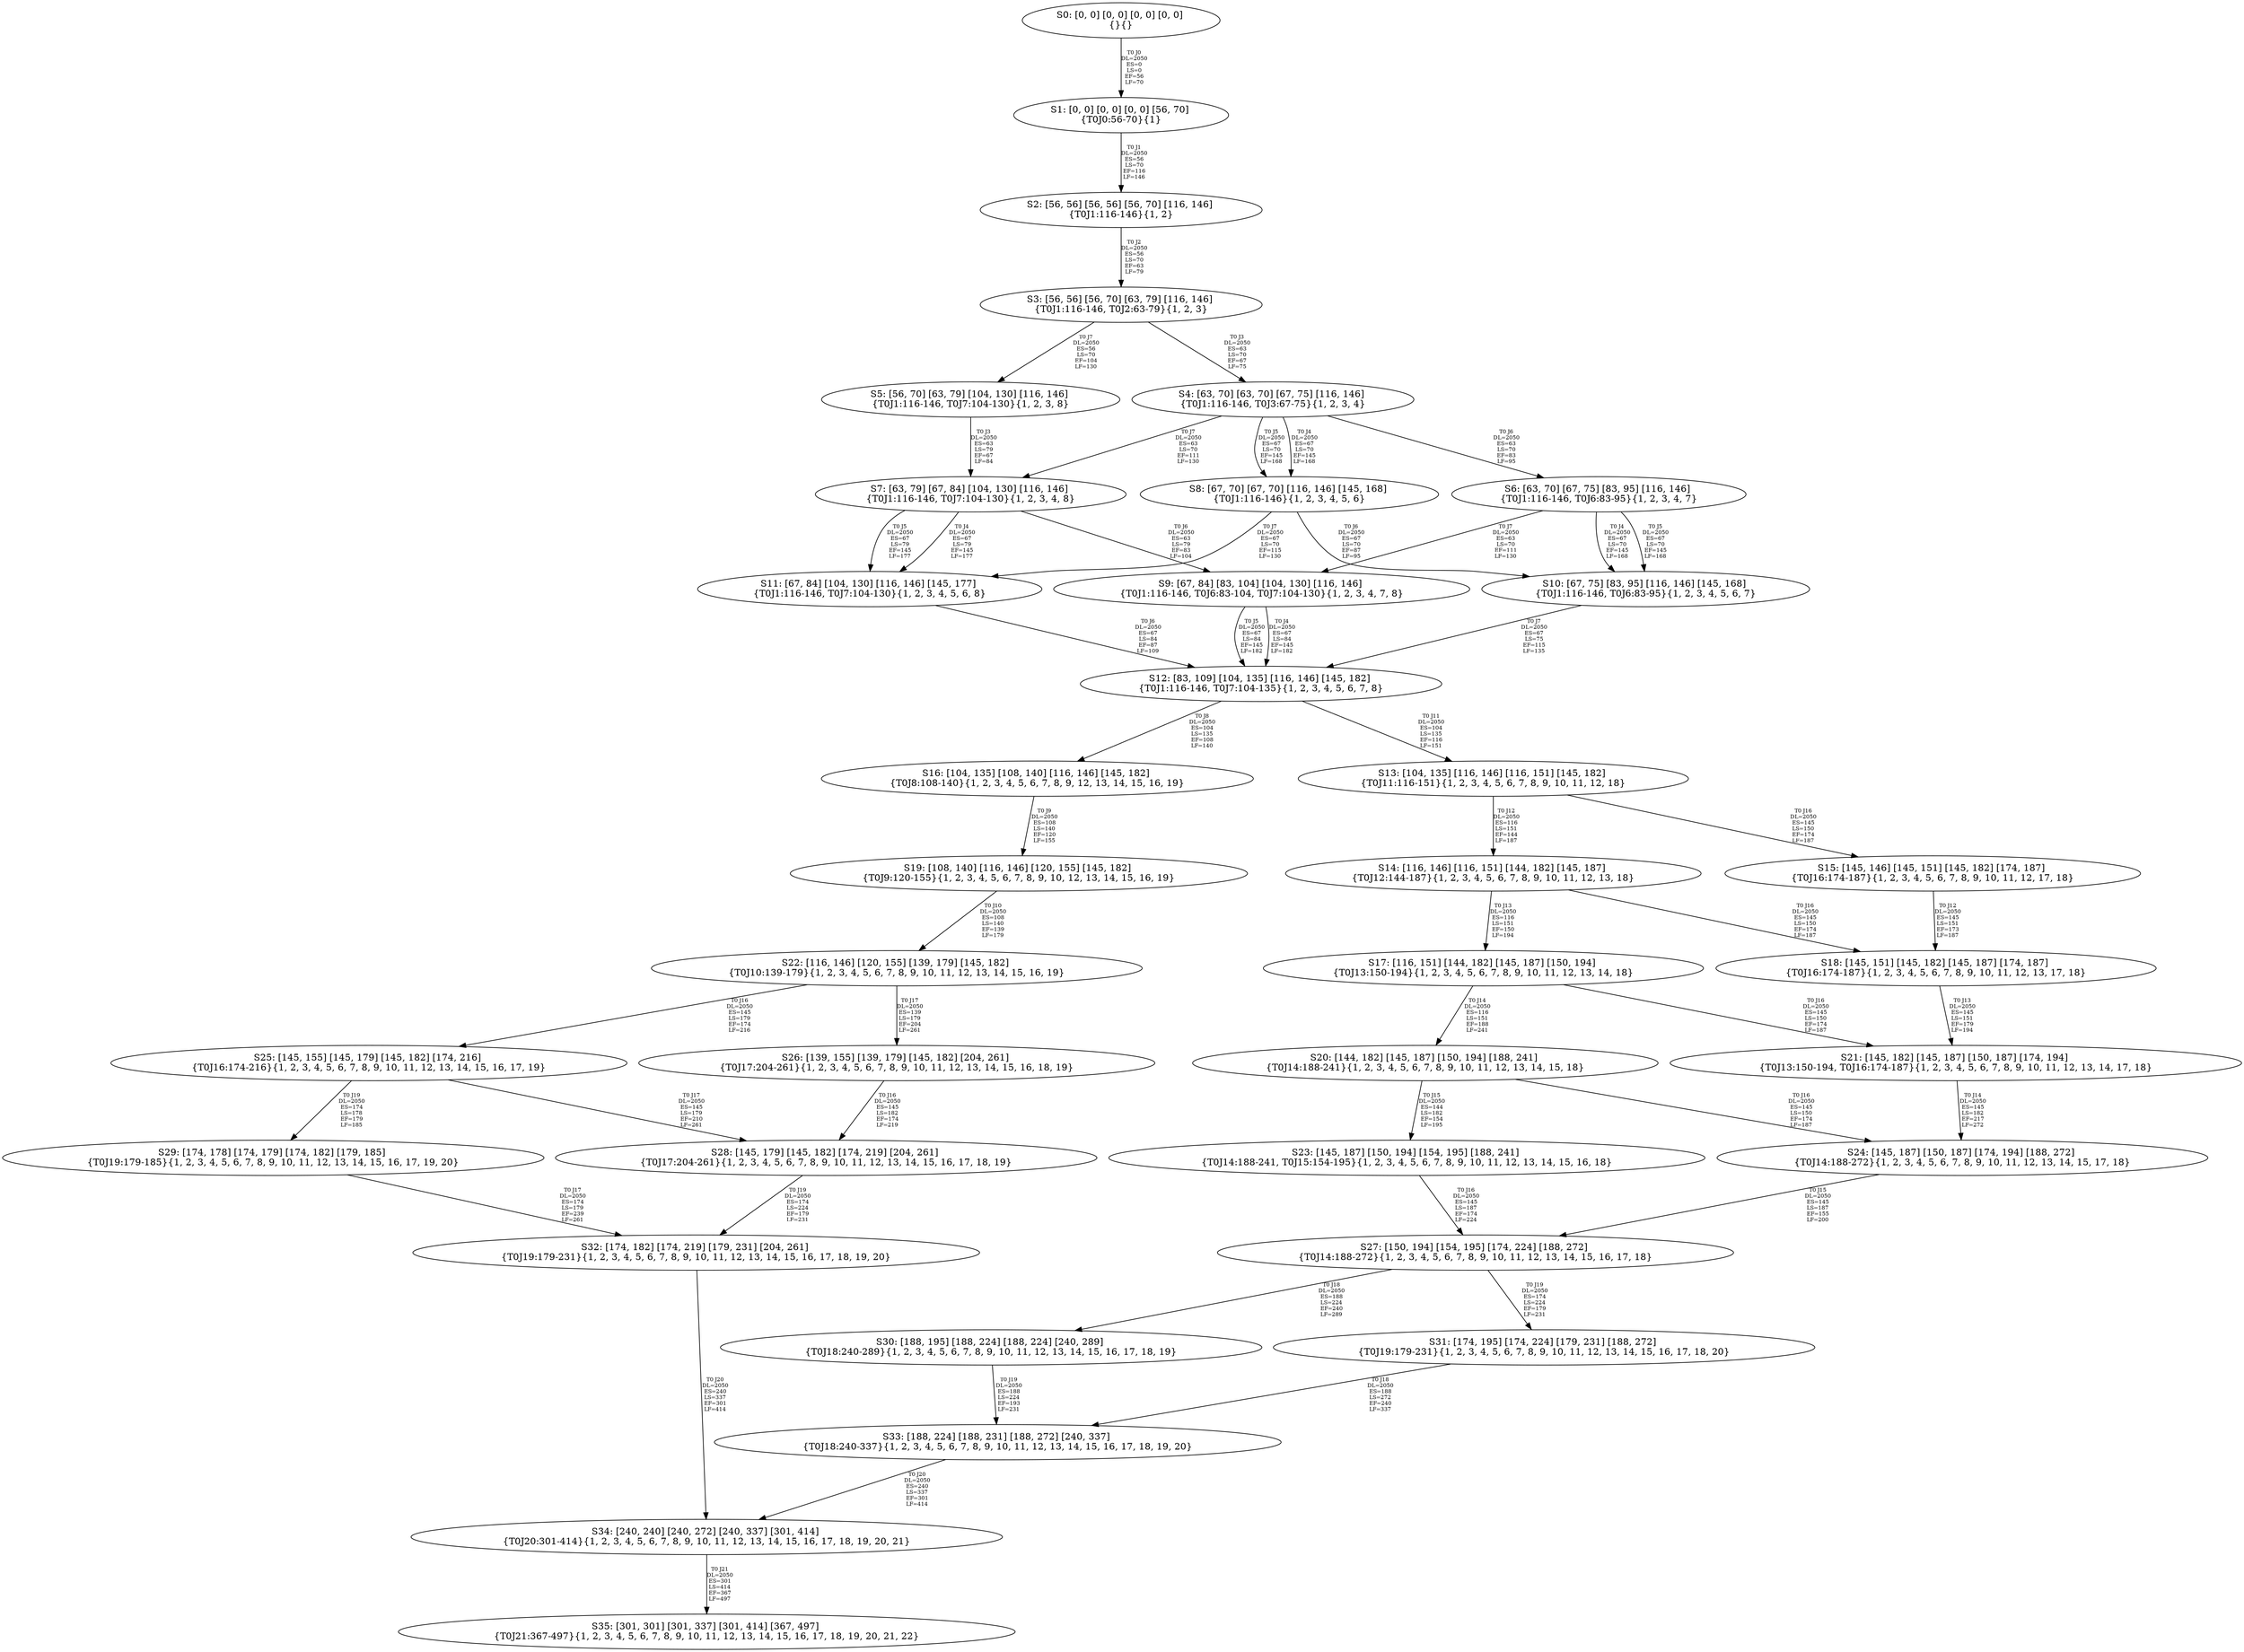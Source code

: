 digraph {
	S0[label="S0: [0, 0] [0, 0] [0, 0] [0, 0] \n{}{}"];
	S1[label="S1: [0, 0] [0, 0] [0, 0] [56, 70] \n{T0J0:56-70}{1}"];
	S2[label="S2: [56, 56] [56, 56] [56, 70] [116, 146] \n{T0J1:116-146}{1, 2}"];
	S3[label="S3: [56, 56] [56, 70] [63, 79] [116, 146] \n{T0J1:116-146, T0J2:63-79}{1, 2, 3}"];
	S4[label="S4: [63, 70] [63, 70] [67, 75] [116, 146] \n{T0J1:116-146, T0J3:67-75}{1, 2, 3, 4}"];
	S5[label="S5: [56, 70] [63, 79] [104, 130] [116, 146] \n{T0J1:116-146, T0J7:104-130}{1, 2, 3, 8}"];
	S6[label="S6: [63, 70] [67, 75] [83, 95] [116, 146] \n{T0J1:116-146, T0J6:83-95}{1, 2, 3, 4, 7}"];
	S7[label="S7: [63, 79] [67, 84] [104, 130] [116, 146] \n{T0J1:116-146, T0J7:104-130}{1, 2, 3, 4, 8}"];
	S8[label="S8: [67, 70] [67, 70] [116, 146] [145, 168] \n{T0J1:116-146}{1, 2, 3, 4, 5, 6}"];
	S9[label="S9: [67, 84] [83, 104] [104, 130] [116, 146] \n{T0J1:116-146, T0J6:83-104, T0J7:104-130}{1, 2, 3, 4, 7, 8}"];
	S10[label="S10: [67, 75] [83, 95] [116, 146] [145, 168] \n{T0J1:116-146, T0J6:83-95}{1, 2, 3, 4, 5, 6, 7}"];
	S11[label="S11: [67, 84] [104, 130] [116, 146] [145, 177] \n{T0J1:116-146, T0J7:104-130}{1, 2, 3, 4, 5, 6, 8}"];
	S12[label="S12: [83, 109] [104, 135] [116, 146] [145, 182] \n{T0J1:116-146, T0J7:104-135}{1, 2, 3, 4, 5, 6, 7, 8}"];
	S13[label="S13: [104, 135] [116, 146] [116, 151] [145, 182] \n{T0J11:116-151}{1, 2, 3, 4, 5, 6, 7, 8, 9, 10, 11, 12, 18}"];
	S14[label="S14: [116, 146] [116, 151] [144, 182] [145, 187] \n{T0J12:144-187}{1, 2, 3, 4, 5, 6, 7, 8, 9, 10, 11, 12, 13, 18}"];
	S15[label="S15: [145, 146] [145, 151] [145, 182] [174, 187] \n{T0J16:174-187}{1, 2, 3, 4, 5, 6, 7, 8, 9, 10, 11, 12, 17, 18}"];
	S16[label="S16: [104, 135] [108, 140] [116, 146] [145, 182] \n{T0J8:108-140}{1, 2, 3, 4, 5, 6, 7, 8, 9, 12, 13, 14, 15, 16, 19}"];
	S17[label="S17: [116, 151] [144, 182] [145, 187] [150, 194] \n{T0J13:150-194}{1, 2, 3, 4, 5, 6, 7, 8, 9, 10, 11, 12, 13, 14, 18}"];
	S18[label="S18: [145, 151] [145, 182] [145, 187] [174, 187] \n{T0J16:174-187}{1, 2, 3, 4, 5, 6, 7, 8, 9, 10, 11, 12, 13, 17, 18}"];
	S19[label="S19: [108, 140] [116, 146] [120, 155] [145, 182] \n{T0J9:120-155}{1, 2, 3, 4, 5, 6, 7, 8, 9, 10, 12, 13, 14, 15, 16, 19}"];
	S20[label="S20: [144, 182] [145, 187] [150, 194] [188, 241] \n{T0J14:188-241}{1, 2, 3, 4, 5, 6, 7, 8, 9, 10, 11, 12, 13, 14, 15, 18}"];
	S21[label="S21: [145, 182] [145, 187] [150, 187] [174, 194] \n{T0J13:150-194, T0J16:174-187}{1, 2, 3, 4, 5, 6, 7, 8, 9, 10, 11, 12, 13, 14, 17, 18}"];
	S22[label="S22: [116, 146] [120, 155] [139, 179] [145, 182] \n{T0J10:139-179}{1, 2, 3, 4, 5, 6, 7, 8, 9, 10, 11, 12, 13, 14, 15, 16, 19}"];
	S23[label="S23: [145, 187] [150, 194] [154, 195] [188, 241] \n{T0J14:188-241, T0J15:154-195}{1, 2, 3, 4, 5, 6, 7, 8, 9, 10, 11, 12, 13, 14, 15, 16, 18}"];
	S24[label="S24: [145, 187] [150, 187] [174, 194] [188, 272] \n{T0J14:188-272}{1, 2, 3, 4, 5, 6, 7, 8, 9, 10, 11, 12, 13, 14, 15, 17, 18}"];
	S25[label="S25: [145, 155] [145, 179] [145, 182] [174, 216] \n{T0J16:174-216}{1, 2, 3, 4, 5, 6, 7, 8, 9, 10, 11, 12, 13, 14, 15, 16, 17, 19}"];
	S26[label="S26: [139, 155] [139, 179] [145, 182] [204, 261] \n{T0J17:204-261}{1, 2, 3, 4, 5, 6, 7, 8, 9, 10, 11, 12, 13, 14, 15, 16, 18, 19}"];
	S27[label="S27: [150, 194] [154, 195] [174, 224] [188, 272] \n{T0J14:188-272}{1, 2, 3, 4, 5, 6, 7, 8, 9, 10, 11, 12, 13, 14, 15, 16, 17, 18}"];
	S28[label="S28: [145, 179] [145, 182] [174, 219] [204, 261] \n{T0J17:204-261}{1, 2, 3, 4, 5, 6, 7, 8, 9, 10, 11, 12, 13, 14, 15, 16, 17, 18, 19}"];
	S29[label="S29: [174, 178] [174, 179] [174, 182] [179, 185] \n{T0J19:179-185}{1, 2, 3, 4, 5, 6, 7, 8, 9, 10, 11, 12, 13, 14, 15, 16, 17, 19, 20}"];
	S30[label="S30: [188, 195] [188, 224] [188, 224] [240, 289] \n{T0J18:240-289}{1, 2, 3, 4, 5, 6, 7, 8, 9, 10, 11, 12, 13, 14, 15, 16, 17, 18, 19}"];
	S31[label="S31: [174, 195] [174, 224] [179, 231] [188, 272] \n{T0J19:179-231}{1, 2, 3, 4, 5, 6, 7, 8, 9, 10, 11, 12, 13, 14, 15, 16, 17, 18, 20}"];
	S32[label="S32: [174, 182] [174, 219] [179, 231] [204, 261] \n{T0J19:179-231}{1, 2, 3, 4, 5, 6, 7, 8, 9, 10, 11, 12, 13, 14, 15, 16, 17, 18, 19, 20}"];
	S33[label="S33: [188, 224] [188, 231] [188, 272] [240, 337] \n{T0J18:240-337}{1, 2, 3, 4, 5, 6, 7, 8, 9, 10, 11, 12, 13, 14, 15, 16, 17, 18, 19, 20}"];
	S34[label="S34: [240, 240] [240, 272] [240, 337] [301, 414] \n{T0J20:301-414}{1, 2, 3, 4, 5, 6, 7, 8, 9, 10, 11, 12, 13, 14, 15, 16, 17, 18, 19, 20, 21}"];
	S35[label="S35: [301, 301] [301, 337] [301, 414] [367, 497] \n{T0J21:367-497}{1, 2, 3, 4, 5, 6, 7, 8, 9, 10, 11, 12, 13, 14, 15, 16, 17, 18, 19, 20, 21, 22}"];
	S0 -> S1[label="T0 J0\nDL=2050\nES=0\nLS=0\nEF=56\nLF=70",fontsize=8];
	S1 -> S2[label="T0 J1\nDL=2050\nES=56\nLS=70\nEF=116\nLF=146",fontsize=8];
	S2 -> S3[label="T0 J2\nDL=2050\nES=56\nLS=70\nEF=63\nLF=79",fontsize=8];
	S3 -> S4[label="T0 J3\nDL=2050\nES=63\nLS=70\nEF=67\nLF=75",fontsize=8];
	S3 -> S5[label="T0 J7\nDL=2050\nES=56\nLS=70\nEF=104\nLF=130",fontsize=8];
	S4 -> S8[label="T0 J4\nDL=2050\nES=67\nLS=70\nEF=145\nLF=168",fontsize=8];
	S4 -> S8[label="T0 J5\nDL=2050\nES=67\nLS=70\nEF=145\nLF=168",fontsize=8];
	S4 -> S6[label="T0 J6\nDL=2050\nES=63\nLS=70\nEF=83\nLF=95",fontsize=8];
	S4 -> S7[label="T0 J7\nDL=2050\nES=63\nLS=70\nEF=111\nLF=130",fontsize=8];
	S5 -> S7[label="T0 J3\nDL=2050\nES=63\nLS=79\nEF=67\nLF=84",fontsize=8];
	S6 -> S10[label="T0 J4\nDL=2050\nES=67\nLS=70\nEF=145\nLF=168",fontsize=8];
	S6 -> S10[label="T0 J5\nDL=2050\nES=67\nLS=70\nEF=145\nLF=168",fontsize=8];
	S6 -> S9[label="T0 J7\nDL=2050\nES=63\nLS=70\nEF=111\nLF=130",fontsize=8];
	S7 -> S11[label="T0 J4\nDL=2050\nES=67\nLS=79\nEF=145\nLF=177",fontsize=8];
	S7 -> S11[label="T0 J5\nDL=2050\nES=67\nLS=79\nEF=145\nLF=177",fontsize=8];
	S7 -> S9[label="T0 J6\nDL=2050\nES=63\nLS=79\nEF=83\nLF=104",fontsize=8];
	S8 -> S10[label="T0 J6\nDL=2050\nES=67\nLS=70\nEF=87\nLF=95",fontsize=8];
	S8 -> S11[label="T0 J7\nDL=2050\nES=67\nLS=70\nEF=115\nLF=130",fontsize=8];
	S9 -> S12[label="T0 J4\nDL=2050\nES=67\nLS=84\nEF=145\nLF=182",fontsize=8];
	S9 -> S12[label="T0 J5\nDL=2050\nES=67\nLS=84\nEF=145\nLF=182",fontsize=8];
	S10 -> S12[label="T0 J7\nDL=2050\nES=67\nLS=75\nEF=115\nLF=135",fontsize=8];
	S11 -> S12[label="T0 J6\nDL=2050\nES=67\nLS=84\nEF=87\nLF=109",fontsize=8];
	S12 -> S16[label="T0 J8\nDL=2050\nES=104\nLS=135\nEF=108\nLF=140",fontsize=8];
	S12 -> S13[label="T0 J11\nDL=2050\nES=104\nLS=135\nEF=116\nLF=151",fontsize=8];
	S13 -> S14[label="T0 J12\nDL=2050\nES=116\nLS=151\nEF=144\nLF=187",fontsize=8];
	S13 -> S15[label="T0 J16\nDL=2050\nES=145\nLS=150\nEF=174\nLF=187",fontsize=8];
	S14 -> S17[label="T0 J13\nDL=2050\nES=116\nLS=151\nEF=150\nLF=194",fontsize=8];
	S14 -> S18[label="T0 J16\nDL=2050\nES=145\nLS=150\nEF=174\nLF=187",fontsize=8];
	S15 -> S18[label="T0 J12\nDL=2050\nES=145\nLS=151\nEF=173\nLF=187",fontsize=8];
	S16 -> S19[label="T0 J9\nDL=2050\nES=108\nLS=140\nEF=120\nLF=155",fontsize=8];
	S17 -> S20[label="T0 J14\nDL=2050\nES=116\nLS=151\nEF=188\nLF=241",fontsize=8];
	S17 -> S21[label="T0 J16\nDL=2050\nES=145\nLS=150\nEF=174\nLF=187",fontsize=8];
	S18 -> S21[label="T0 J13\nDL=2050\nES=145\nLS=151\nEF=179\nLF=194",fontsize=8];
	S19 -> S22[label="T0 J10\nDL=2050\nES=108\nLS=140\nEF=139\nLF=179",fontsize=8];
	S20 -> S23[label="T0 J15\nDL=2050\nES=144\nLS=182\nEF=154\nLF=195",fontsize=8];
	S20 -> S24[label="T0 J16\nDL=2050\nES=145\nLS=150\nEF=174\nLF=187",fontsize=8];
	S21 -> S24[label="T0 J14\nDL=2050\nES=145\nLS=182\nEF=217\nLF=272",fontsize=8];
	S22 -> S25[label="T0 J16\nDL=2050\nES=145\nLS=179\nEF=174\nLF=216",fontsize=8];
	S22 -> S26[label="T0 J17\nDL=2050\nES=139\nLS=179\nEF=204\nLF=261",fontsize=8];
	S23 -> S27[label="T0 J16\nDL=2050\nES=145\nLS=187\nEF=174\nLF=224",fontsize=8];
	S24 -> S27[label="T0 J15\nDL=2050\nES=145\nLS=187\nEF=155\nLF=200",fontsize=8];
	S25 -> S28[label="T0 J17\nDL=2050\nES=145\nLS=179\nEF=210\nLF=261",fontsize=8];
	S25 -> S29[label="T0 J19\nDL=2050\nES=174\nLS=178\nEF=179\nLF=185",fontsize=8];
	S26 -> S28[label="T0 J16\nDL=2050\nES=145\nLS=182\nEF=174\nLF=219",fontsize=8];
	S27 -> S30[label="T0 J18\nDL=2050\nES=188\nLS=224\nEF=240\nLF=289",fontsize=8];
	S27 -> S31[label="T0 J19\nDL=2050\nES=174\nLS=224\nEF=179\nLF=231",fontsize=8];
	S28 -> S32[label="T0 J19\nDL=2050\nES=174\nLS=224\nEF=179\nLF=231",fontsize=8];
	S29 -> S32[label="T0 J17\nDL=2050\nES=174\nLS=179\nEF=239\nLF=261",fontsize=8];
	S30 -> S33[label="T0 J19\nDL=2050\nES=188\nLS=224\nEF=193\nLF=231",fontsize=8];
	S31 -> S33[label="T0 J18\nDL=2050\nES=188\nLS=272\nEF=240\nLF=337",fontsize=8];
	S32 -> S34[label="T0 J20\nDL=2050\nES=240\nLS=337\nEF=301\nLF=414",fontsize=8];
	S33 -> S34[label="T0 J20\nDL=2050\nES=240\nLS=337\nEF=301\nLF=414",fontsize=8];
	S34 -> S35[label="T0 J21\nDL=2050\nES=301\nLS=414\nEF=367\nLF=497",fontsize=8];
}

